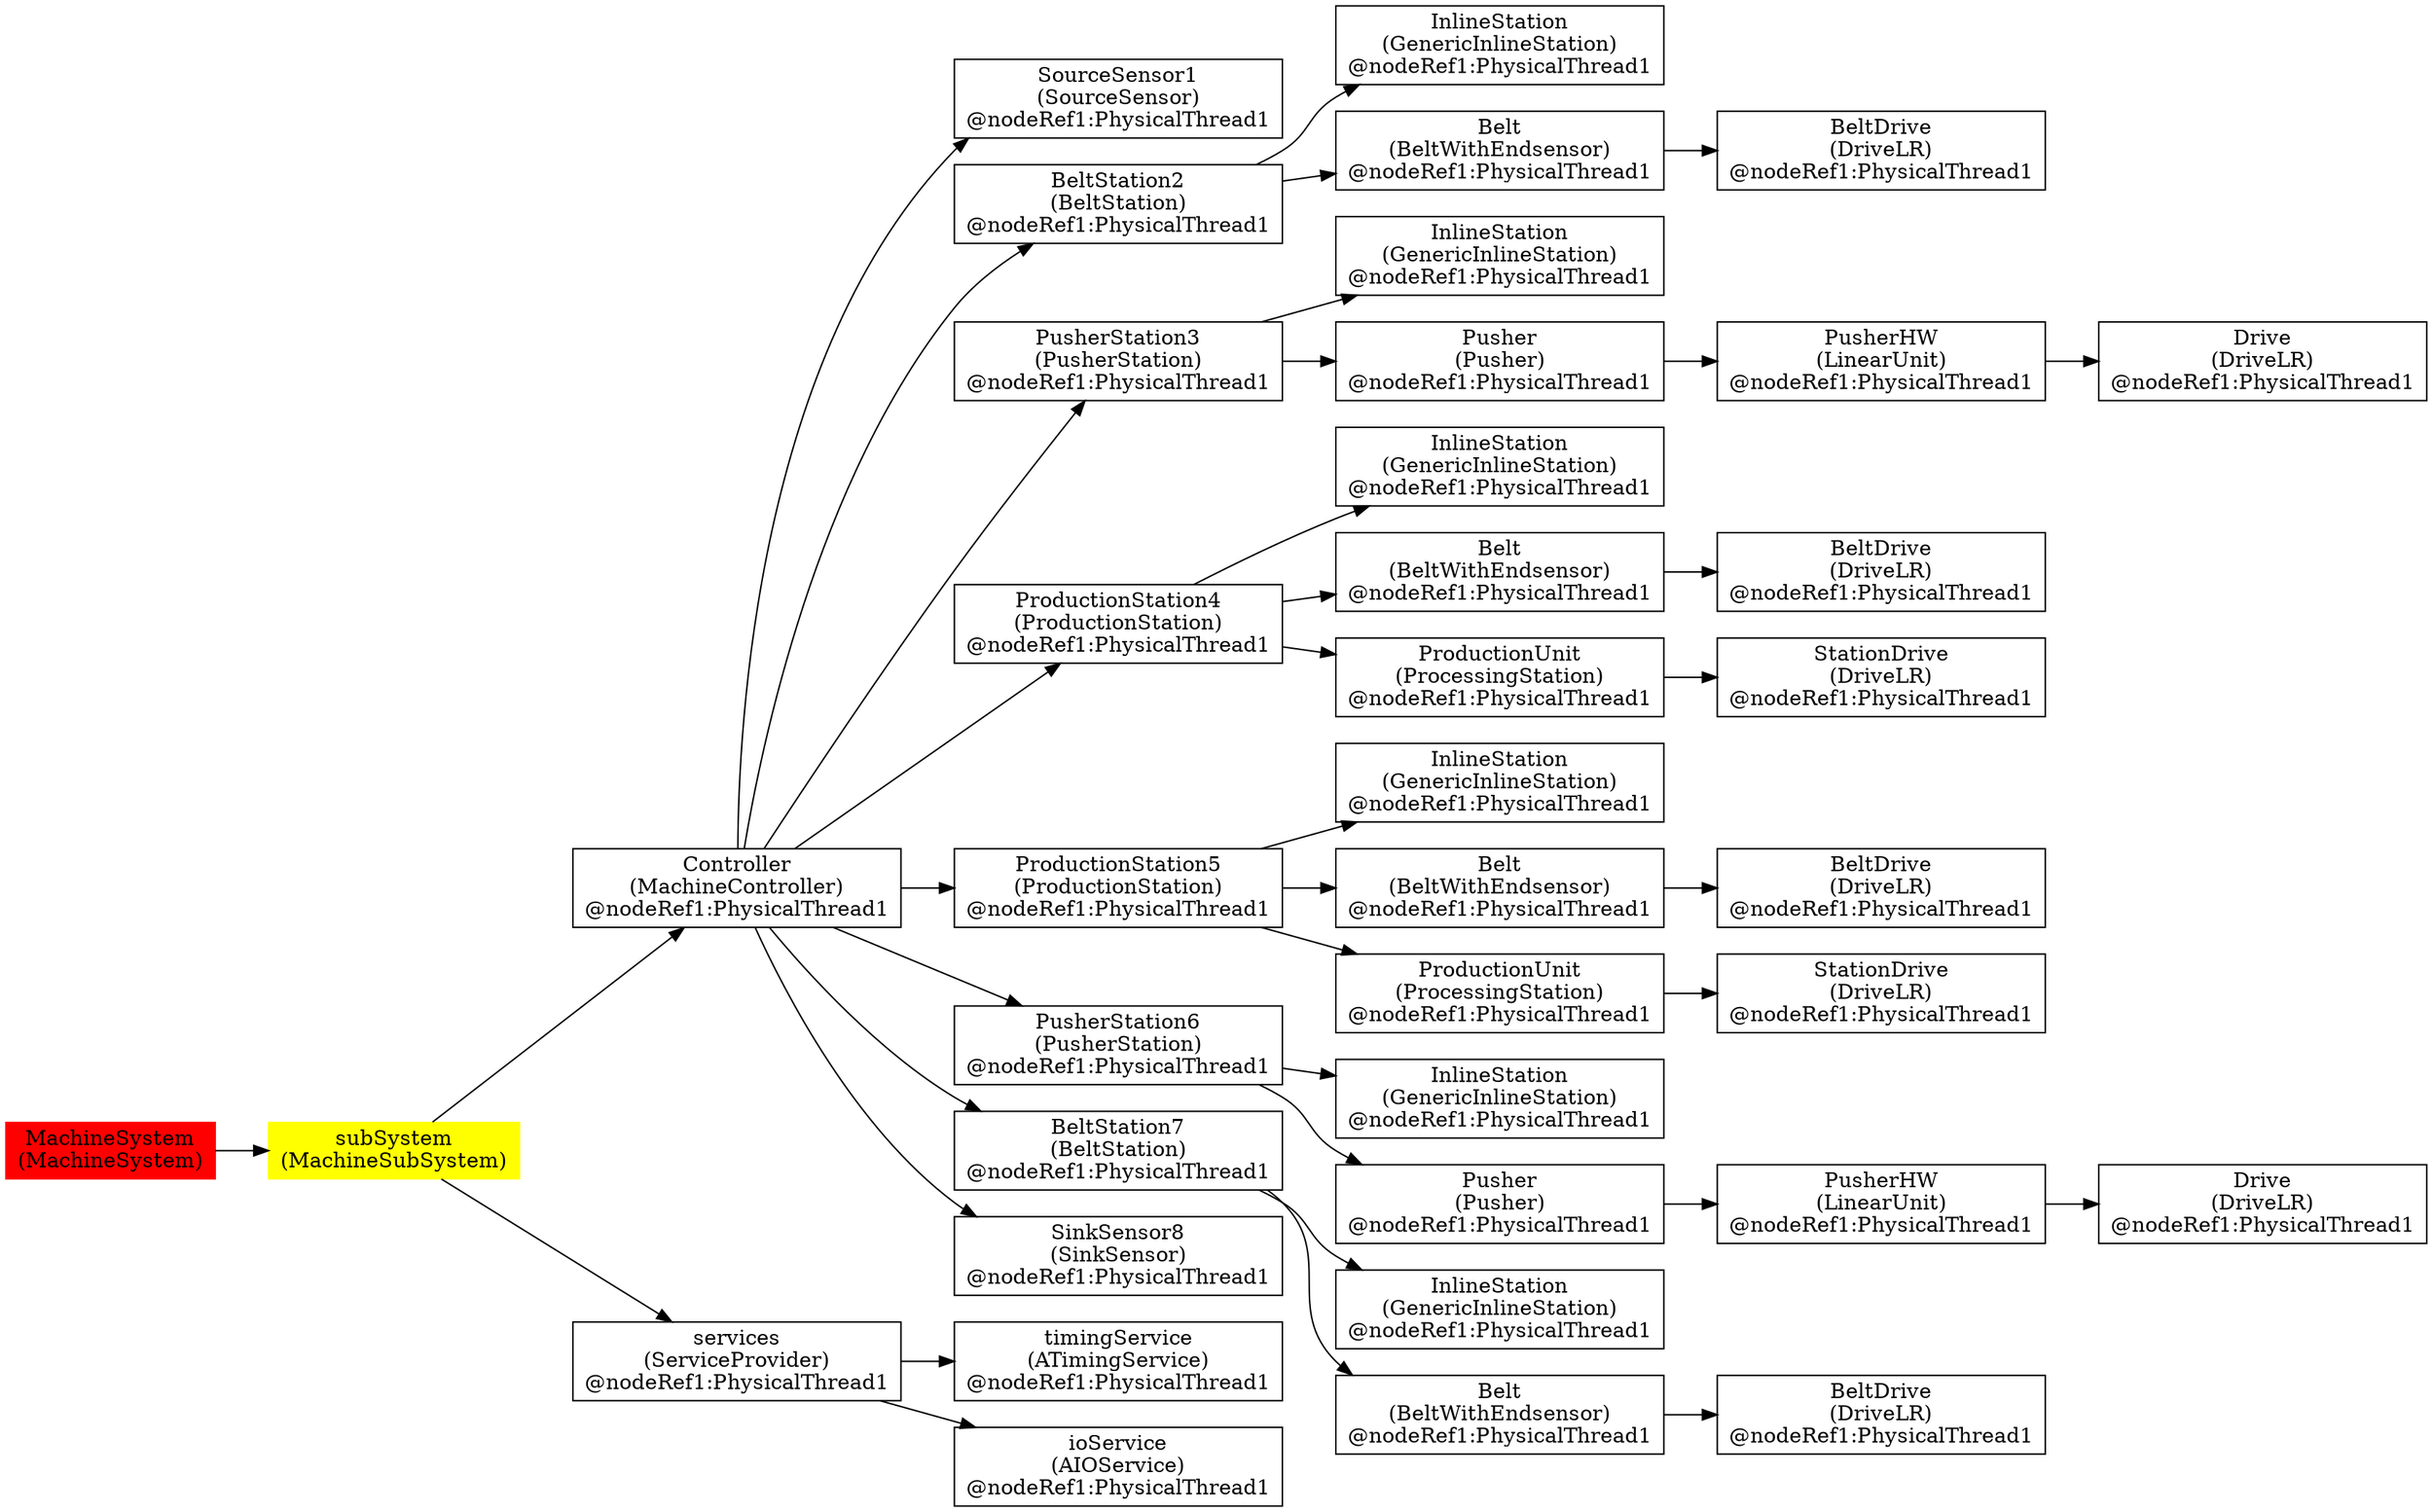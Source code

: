 digraph MachineSystem {
	rankdir=LR;
	node [shape=box];
	_MachineSystem [label="MachineSystem\n(MachineSystem)" style=filled color=red];
	_MachineSystem_subSystem [label="subSystem\n(MachineSubSystem)" style=filled color=yellow];
	_MachineSystem -> _MachineSystem_subSystem;  
	_MachineSystem_subSystem_Controller [label="Controller\n(MachineController)\n@nodeRef1:PhysicalThread1"];
	_MachineSystem_subSystem -> _MachineSystem_subSystem_Controller;
	_MachineSystem_subSystem_Controller_SourceSensor1 [label="SourceSensor1\n(SourceSensor)\n@nodeRef1:PhysicalThread1"];
	_MachineSystem_subSystem_Controller -> _MachineSystem_subSystem_Controller_SourceSensor1;
	_MachineSystem_subSystem_Controller_BeltStation2 [label="BeltStation2\n(BeltStation)\n@nodeRef1:PhysicalThread1"];
	_MachineSystem_subSystem_Controller -> _MachineSystem_subSystem_Controller_BeltStation2;
	_MachineSystem_subSystem_Controller_BeltStation2_InlineStation [label="InlineStation\n(GenericInlineStation)\n@nodeRef1:PhysicalThread1"];
	_MachineSystem_subSystem_Controller_BeltStation2 -> _MachineSystem_subSystem_Controller_BeltStation2_InlineStation;
	_MachineSystem_subSystem_Controller_BeltStation2_Belt [label="Belt\n(BeltWithEndsensor)\n@nodeRef1:PhysicalThread1"];
	_MachineSystem_subSystem_Controller_BeltStation2 -> _MachineSystem_subSystem_Controller_BeltStation2_Belt;
	_MachineSystem_subSystem_Controller_BeltStation2_Belt_BeltDrive [label="BeltDrive\n(DriveLR)\n@nodeRef1:PhysicalThread1"];
	_MachineSystem_subSystem_Controller_BeltStation2_Belt -> _MachineSystem_subSystem_Controller_BeltStation2_Belt_BeltDrive;
	_MachineSystem_subSystem_Controller_PusherStation3 [label="PusherStation3\n(PusherStation)\n@nodeRef1:PhysicalThread1"];
	_MachineSystem_subSystem_Controller -> _MachineSystem_subSystem_Controller_PusherStation3;
	_MachineSystem_subSystem_Controller_PusherStation3_InlineStation [label="InlineStation\n(GenericInlineStation)\n@nodeRef1:PhysicalThread1"];
	_MachineSystem_subSystem_Controller_PusherStation3 -> _MachineSystem_subSystem_Controller_PusherStation3_InlineStation;
	_MachineSystem_subSystem_Controller_PusherStation3_Pusher [label="Pusher\n(Pusher)\n@nodeRef1:PhysicalThread1"];
	_MachineSystem_subSystem_Controller_PusherStation3 -> _MachineSystem_subSystem_Controller_PusherStation3_Pusher;
	_MachineSystem_subSystem_Controller_PusherStation3_Pusher_PusherHW [label="PusherHW\n(LinearUnit)\n@nodeRef1:PhysicalThread1"];
	_MachineSystem_subSystem_Controller_PusherStation3_Pusher -> _MachineSystem_subSystem_Controller_PusherStation3_Pusher_PusherHW;
	_MachineSystem_subSystem_Controller_PusherStation3_Pusher_PusherHW_Drive [label="Drive\n(DriveLR)\n@nodeRef1:PhysicalThread1"];
	_MachineSystem_subSystem_Controller_PusherStation3_Pusher_PusherHW -> _MachineSystem_subSystem_Controller_PusherStation3_Pusher_PusherHW_Drive;
	_MachineSystem_subSystem_Controller_ProductionStation4 [label="ProductionStation4\n(ProductionStation)\n@nodeRef1:PhysicalThread1"];
	_MachineSystem_subSystem_Controller -> _MachineSystem_subSystem_Controller_ProductionStation4;
	_MachineSystem_subSystem_Controller_ProductionStation4_InlineStation [label="InlineStation\n(GenericInlineStation)\n@nodeRef1:PhysicalThread1"];
	_MachineSystem_subSystem_Controller_ProductionStation4 -> _MachineSystem_subSystem_Controller_ProductionStation4_InlineStation;
	_MachineSystem_subSystem_Controller_ProductionStation4_Belt [label="Belt\n(BeltWithEndsensor)\n@nodeRef1:PhysicalThread1"];
	_MachineSystem_subSystem_Controller_ProductionStation4 -> _MachineSystem_subSystem_Controller_ProductionStation4_Belt;
	_MachineSystem_subSystem_Controller_ProductionStation4_Belt_BeltDrive [label="BeltDrive\n(DriveLR)\n@nodeRef1:PhysicalThread1"];
	_MachineSystem_subSystem_Controller_ProductionStation4_Belt -> _MachineSystem_subSystem_Controller_ProductionStation4_Belt_BeltDrive;
	_MachineSystem_subSystem_Controller_ProductionStation4_ProductionUnit [label="ProductionUnit\n(ProcessingStation)\n@nodeRef1:PhysicalThread1"];
	_MachineSystem_subSystem_Controller_ProductionStation4 -> _MachineSystem_subSystem_Controller_ProductionStation4_ProductionUnit;
	_MachineSystem_subSystem_Controller_ProductionStation4_ProductionUnit_StationDrive [label="StationDrive\n(DriveLR)\n@nodeRef1:PhysicalThread1"];
	_MachineSystem_subSystem_Controller_ProductionStation4_ProductionUnit -> _MachineSystem_subSystem_Controller_ProductionStation4_ProductionUnit_StationDrive;
	_MachineSystem_subSystem_Controller_ProductionStation5 [label="ProductionStation5\n(ProductionStation)\n@nodeRef1:PhysicalThread1"];
	_MachineSystem_subSystem_Controller -> _MachineSystem_subSystem_Controller_ProductionStation5;
	_MachineSystem_subSystem_Controller_ProductionStation5_InlineStation [label="InlineStation\n(GenericInlineStation)\n@nodeRef1:PhysicalThread1"];
	_MachineSystem_subSystem_Controller_ProductionStation5 -> _MachineSystem_subSystem_Controller_ProductionStation5_InlineStation;
	_MachineSystem_subSystem_Controller_ProductionStation5_Belt [label="Belt\n(BeltWithEndsensor)\n@nodeRef1:PhysicalThread1"];
	_MachineSystem_subSystem_Controller_ProductionStation5 -> _MachineSystem_subSystem_Controller_ProductionStation5_Belt;
	_MachineSystem_subSystem_Controller_ProductionStation5_Belt_BeltDrive [label="BeltDrive\n(DriveLR)\n@nodeRef1:PhysicalThread1"];
	_MachineSystem_subSystem_Controller_ProductionStation5_Belt -> _MachineSystem_subSystem_Controller_ProductionStation5_Belt_BeltDrive;
	_MachineSystem_subSystem_Controller_ProductionStation5_ProductionUnit [label="ProductionUnit\n(ProcessingStation)\n@nodeRef1:PhysicalThread1"];
	_MachineSystem_subSystem_Controller_ProductionStation5 -> _MachineSystem_subSystem_Controller_ProductionStation5_ProductionUnit;
	_MachineSystem_subSystem_Controller_ProductionStation5_ProductionUnit_StationDrive [label="StationDrive\n(DriveLR)\n@nodeRef1:PhysicalThread1"];
	_MachineSystem_subSystem_Controller_ProductionStation5_ProductionUnit -> _MachineSystem_subSystem_Controller_ProductionStation5_ProductionUnit_StationDrive;
	_MachineSystem_subSystem_Controller_PusherStation6 [label="PusherStation6\n(PusherStation)\n@nodeRef1:PhysicalThread1"];
	_MachineSystem_subSystem_Controller -> _MachineSystem_subSystem_Controller_PusherStation6;
	_MachineSystem_subSystem_Controller_PusherStation6_InlineStation [label="InlineStation\n(GenericInlineStation)\n@nodeRef1:PhysicalThread1"];
	_MachineSystem_subSystem_Controller_PusherStation6 -> _MachineSystem_subSystem_Controller_PusherStation6_InlineStation;
	_MachineSystem_subSystem_Controller_PusherStation6_Pusher [label="Pusher\n(Pusher)\n@nodeRef1:PhysicalThread1"];
	_MachineSystem_subSystem_Controller_PusherStation6 -> _MachineSystem_subSystem_Controller_PusherStation6_Pusher;
	_MachineSystem_subSystem_Controller_PusherStation6_Pusher_PusherHW [label="PusherHW\n(LinearUnit)\n@nodeRef1:PhysicalThread1"];
	_MachineSystem_subSystem_Controller_PusherStation6_Pusher -> _MachineSystem_subSystem_Controller_PusherStation6_Pusher_PusherHW;
	_MachineSystem_subSystem_Controller_PusherStation6_Pusher_PusherHW_Drive [label="Drive\n(DriveLR)\n@nodeRef1:PhysicalThread1"];
	_MachineSystem_subSystem_Controller_PusherStation6_Pusher_PusherHW -> _MachineSystem_subSystem_Controller_PusherStation6_Pusher_PusherHW_Drive;
	_MachineSystem_subSystem_Controller_BeltStation7 [label="BeltStation7\n(BeltStation)\n@nodeRef1:PhysicalThread1"];
	_MachineSystem_subSystem_Controller -> _MachineSystem_subSystem_Controller_BeltStation7;
	_MachineSystem_subSystem_Controller_BeltStation7_InlineStation [label="InlineStation\n(GenericInlineStation)\n@nodeRef1:PhysicalThread1"];
	_MachineSystem_subSystem_Controller_BeltStation7 -> _MachineSystem_subSystem_Controller_BeltStation7_InlineStation;
	_MachineSystem_subSystem_Controller_BeltStation7_Belt [label="Belt\n(BeltWithEndsensor)\n@nodeRef1:PhysicalThread1"];
	_MachineSystem_subSystem_Controller_BeltStation7 -> _MachineSystem_subSystem_Controller_BeltStation7_Belt;
	_MachineSystem_subSystem_Controller_BeltStation7_Belt_BeltDrive [label="BeltDrive\n(DriveLR)\n@nodeRef1:PhysicalThread1"];
	_MachineSystem_subSystem_Controller_BeltStation7_Belt -> _MachineSystem_subSystem_Controller_BeltStation7_Belt_BeltDrive;
	_MachineSystem_subSystem_Controller_SinkSensor8 [label="SinkSensor8\n(SinkSensor)\n@nodeRef1:PhysicalThread1"];
	_MachineSystem_subSystem_Controller -> _MachineSystem_subSystem_Controller_SinkSensor8;
	_MachineSystem_subSystem_services [label="services\n(ServiceProvider)\n@nodeRef1:PhysicalThread1"];
	_MachineSystem_subSystem -> _MachineSystem_subSystem_services;
	_MachineSystem_subSystem_services_timingService [label="timingService\n(ATimingService)\n@nodeRef1:PhysicalThread1"];
	_MachineSystem_subSystem_services -> _MachineSystem_subSystem_services_timingService;
	_MachineSystem_subSystem_services_ioService [label="ioService\n(AIOService)\n@nodeRef1:PhysicalThread1"];
	_MachineSystem_subSystem_services -> _MachineSystem_subSystem_services_ioService;
}
